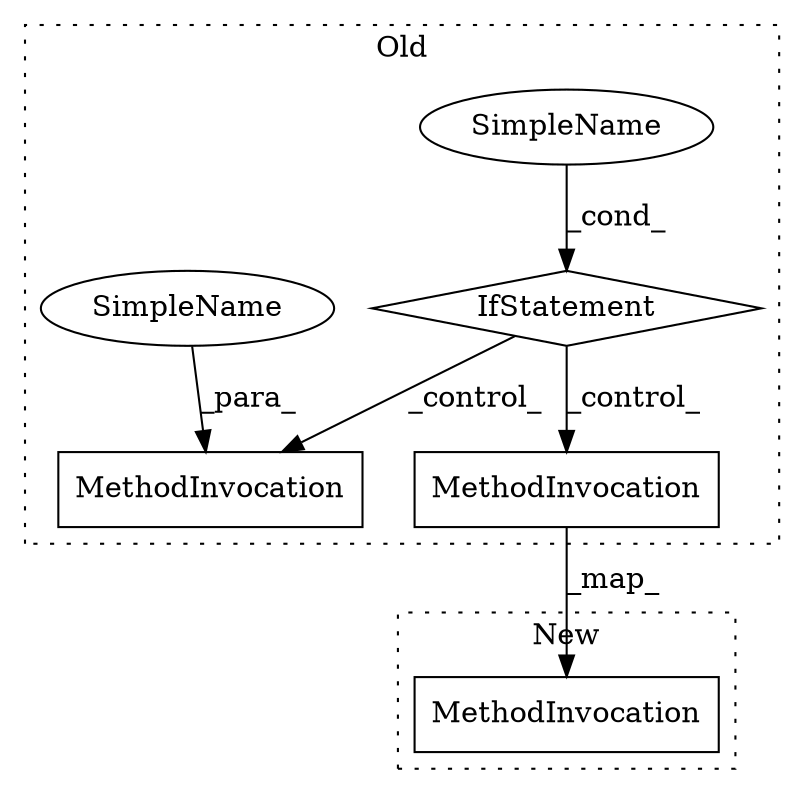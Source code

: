 digraph G {
subgraph cluster0 {
1 [label="IfStatement" a="25" s="4073,4089" l="3,2" shape="diamond"];
3 [label="MethodInvocation" a="32" s="4523,4565" l="7,1" shape="box"];
4 [label="MethodInvocation" a="32" s="4280,4322" l="7,1" shape="box"];
5 [label="SimpleName" a="42" s="4076" l="13" shape="ellipse"];
6 [label="SimpleName" a="42" s="4311" l="11" shape="ellipse"];
label = "Old";
style="dotted";
}
subgraph cluster1 {
2 [label="MethodInvocation" a="32" s="4148,4190" l="7,1" shape="box"];
label = "New";
style="dotted";
}
1 -> 3 [label="_control_"];
1 -> 4 [label="_control_"];
3 -> 2 [label="_map_"];
5 -> 1 [label="_cond_"];
6 -> 4 [label="_para_"];
}